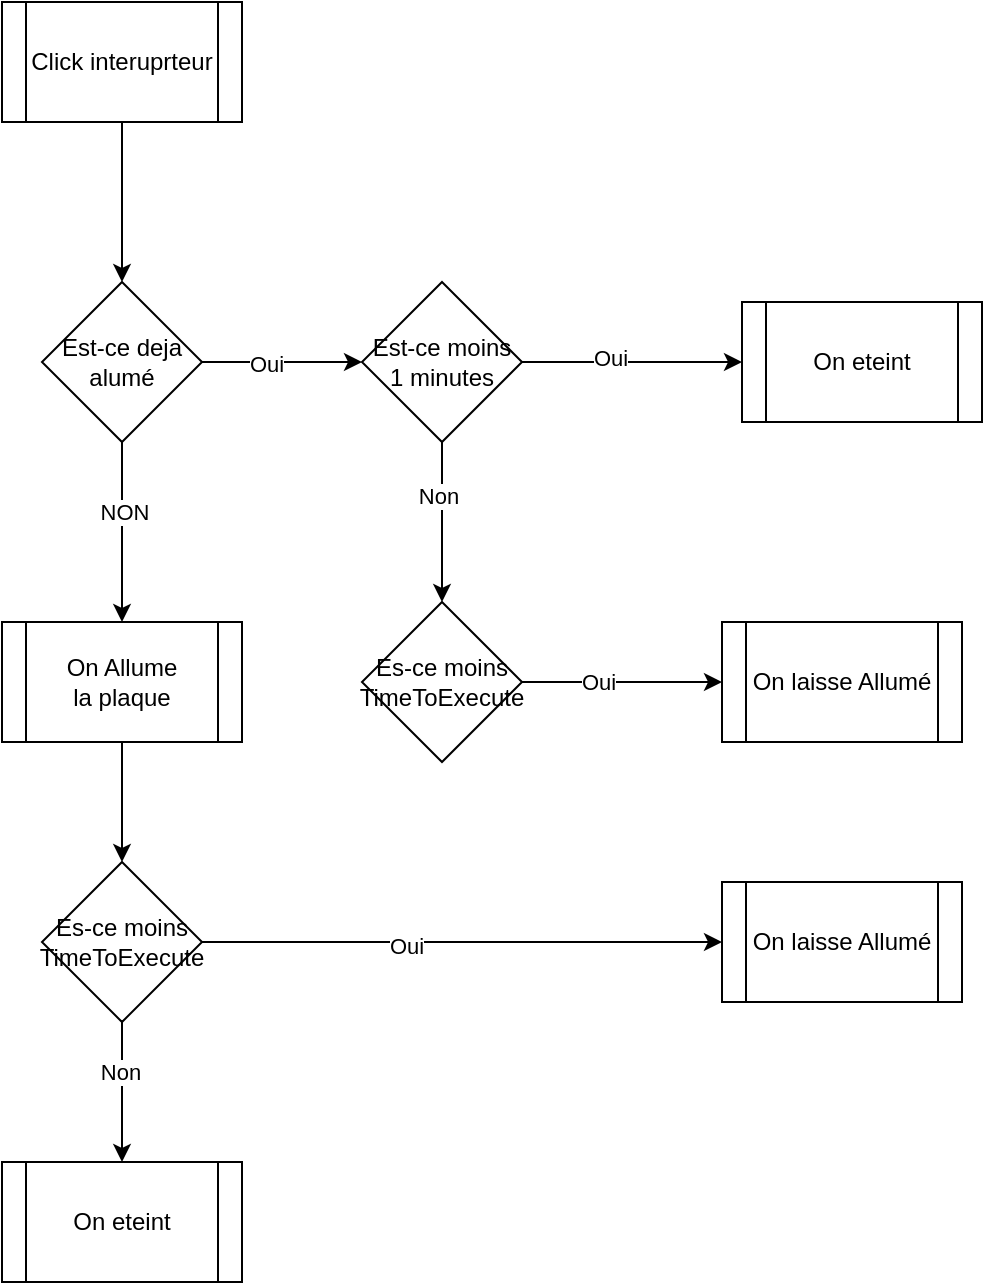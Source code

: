 <mxfile version="20.8.4" type="github">
  <diagram id="TYcSu8tNpFOf0ZvjNcH6" name="Page-1">
    <mxGraphModel dx="1045" dy="656" grid="1" gridSize="10" guides="1" tooltips="1" connect="1" arrows="1" fold="1" page="1" pageScale="1" pageWidth="850" pageHeight="1100" math="0" shadow="0">
      <root>
        <mxCell id="0" />
        <mxCell id="1" parent="0" />
        <mxCell id="Yu3_qK6GPPjBEt-hAF3I-13" style="edgeStyle=orthogonalEdgeStyle;rounded=0;orthogonalLoop=1;jettySize=auto;html=1;" edge="1" parent="1" source="Yu3_qK6GPPjBEt-hAF3I-4" target="Yu3_qK6GPPjBEt-hAF3I-5">
          <mxGeometry relative="1" as="geometry" />
        </mxCell>
        <mxCell id="Yu3_qK6GPPjBEt-hAF3I-4" value="Click interuprteur" style="shape=process;whiteSpace=wrap;html=1;backgroundOutline=1;" vertex="1" parent="1">
          <mxGeometry x="220" y="180" width="120" height="60" as="geometry" />
        </mxCell>
        <mxCell id="Yu3_qK6GPPjBEt-hAF3I-7" value="" style="edgeStyle=orthogonalEdgeStyle;rounded=0;orthogonalLoop=1;jettySize=auto;html=1;" edge="1" parent="1" source="Yu3_qK6GPPjBEt-hAF3I-5" target="Yu3_qK6GPPjBEt-hAF3I-6">
          <mxGeometry relative="1" as="geometry" />
        </mxCell>
        <mxCell id="Yu3_qK6GPPjBEt-hAF3I-10" value="Oui" style="edgeLabel;html=1;align=center;verticalAlign=middle;resizable=0;points=[];" vertex="1" connectable="0" parent="Yu3_qK6GPPjBEt-hAF3I-7">
          <mxGeometry x="-0.2" relative="1" as="geometry">
            <mxPoint y="1" as="offset" />
          </mxGeometry>
        </mxCell>
        <mxCell id="Yu3_qK6GPPjBEt-hAF3I-15" value="" style="edgeStyle=orthogonalEdgeStyle;rounded=0;orthogonalLoop=1;jettySize=auto;html=1;entryX=0.5;entryY=0;entryDx=0;entryDy=0;" edge="1" parent="1" source="Yu3_qK6GPPjBEt-hAF3I-5" target="Yu3_qK6GPPjBEt-hAF3I-23">
          <mxGeometry relative="1" as="geometry">
            <mxPoint x="280" y="480" as="targetPoint" />
          </mxGeometry>
        </mxCell>
        <mxCell id="Yu3_qK6GPPjBEt-hAF3I-16" value="NON" style="edgeLabel;html=1;align=center;verticalAlign=middle;resizable=0;points=[];" vertex="1" connectable="0" parent="Yu3_qK6GPPjBEt-hAF3I-15">
          <mxGeometry x="-0.225" y="1" relative="1" as="geometry">
            <mxPoint as="offset" />
          </mxGeometry>
        </mxCell>
        <mxCell id="Yu3_qK6GPPjBEt-hAF3I-5" value="Est-ce deja alumé" style="rhombus;whiteSpace=wrap;html=1;" vertex="1" parent="1">
          <mxGeometry x="240" y="320" width="80" height="80" as="geometry" />
        </mxCell>
        <mxCell id="Yu3_qK6GPPjBEt-hAF3I-9" value="" style="edgeStyle=orthogonalEdgeStyle;rounded=0;orthogonalLoop=1;jettySize=auto;html=1;" edge="1" parent="1" source="Yu3_qK6GPPjBEt-hAF3I-6" target="Yu3_qK6GPPjBEt-hAF3I-12">
          <mxGeometry relative="1" as="geometry">
            <mxPoint x="560" y="360" as="targetPoint" />
          </mxGeometry>
        </mxCell>
        <mxCell id="Yu3_qK6GPPjBEt-hAF3I-11" value="Oui" style="edgeLabel;html=1;align=center;verticalAlign=middle;resizable=0;points=[];" vertex="1" connectable="0" parent="Yu3_qK6GPPjBEt-hAF3I-9">
          <mxGeometry x="-0.2" y="2" relative="1" as="geometry">
            <mxPoint as="offset" />
          </mxGeometry>
        </mxCell>
        <mxCell id="Yu3_qK6GPPjBEt-hAF3I-18" value="" style="edgeStyle=orthogonalEdgeStyle;rounded=0;orthogonalLoop=1;jettySize=auto;html=1;" edge="1" parent="1" source="Yu3_qK6GPPjBEt-hAF3I-6" target="Yu3_qK6GPPjBEt-hAF3I-17">
          <mxGeometry relative="1" as="geometry" />
        </mxCell>
        <mxCell id="Yu3_qK6GPPjBEt-hAF3I-19" value="Non" style="edgeLabel;html=1;align=center;verticalAlign=middle;resizable=0;points=[];" vertex="1" connectable="0" parent="Yu3_qK6GPPjBEt-hAF3I-18">
          <mxGeometry x="-0.338" y="-2" relative="1" as="geometry">
            <mxPoint as="offset" />
          </mxGeometry>
        </mxCell>
        <mxCell id="Yu3_qK6GPPjBEt-hAF3I-6" value="Est-ce moins 1 minutes" style="rhombus;whiteSpace=wrap;html=1;" vertex="1" parent="1">
          <mxGeometry x="400" y="320" width="80" height="80" as="geometry" />
        </mxCell>
        <mxCell id="Yu3_qK6GPPjBEt-hAF3I-12" value="On eteint" style="shape=process;whiteSpace=wrap;html=1;backgroundOutline=1;" vertex="1" parent="1">
          <mxGeometry x="590" y="330" width="120" height="60" as="geometry" />
        </mxCell>
        <mxCell id="Yu3_qK6GPPjBEt-hAF3I-21" style="edgeStyle=orthogonalEdgeStyle;rounded=0;orthogonalLoop=1;jettySize=auto;html=1;entryX=0;entryY=0.5;entryDx=0;entryDy=0;" edge="1" parent="1" source="Yu3_qK6GPPjBEt-hAF3I-17" target="Yu3_qK6GPPjBEt-hAF3I-20">
          <mxGeometry relative="1" as="geometry" />
        </mxCell>
        <mxCell id="Yu3_qK6GPPjBEt-hAF3I-22" value="Oui" style="edgeLabel;html=1;align=center;verticalAlign=middle;resizable=0;points=[];" vertex="1" connectable="0" parent="Yu3_qK6GPPjBEt-hAF3I-21">
          <mxGeometry x="-0.24" y="1" relative="1" as="geometry">
            <mxPoint y="1" as="offset" />
          </mxGeometry>
        </mxCell>
        <mxCell id="Yu3_qK6GPPjBEt-hAF3I-17" value="Es-ce moins&lt;br&gt;TimeToExecute" style="rhombus;whiteSpace=wrap;html=1;" vertex="1" parent="1">
          <mxGeometry x="400" y="480" width="80" height="80" as="geometry" />
        </mxCell>
        <mxCell id="Yu3_qK6GPPjBEt-hAF3I-20" value="On laisse Allumé" style="shape=process;whiteSpace=wrap;html=1;backgroundOutline=1;" vertex="1" parent="1">
          <mxGeometry x="580" y="490" width="120" height="60" as="geometry" />
        </mxCell>
        <mxCell id="Yu3_qK6GPPjBEt-hAF3I-25" style="edgeStyle=orthogonalEdgeStyle;rounded=0;orthogonalLoop=1;jettySize=auto;html=1;entryX=0.5;entryY=0;entryDx=0;entryDy=0;" edge="1" parent="1" source="Yu3_qK6GPPjBEt-hAF3I-23" target="Yu3_qK6GPPjBEt-hAF3I-24">
          <mxGeometry relative="1" as="geometry" />
        </mxCell>
        <mxCell id="Yu3_qK6GPPjBEt-hAF3I-23" value="On Allume&lt;br&gt;la plaque" style="shape=process;whiteSpace=wrap;html=1;backgroundOutline=1;" vertex="1" parent="1">
          <mxGeometry x="220" y="490" width="120" height="60" as="geometry" />
        </mxCell>
        <mxCell id="Yu3_qK6GPPjBEt-hAF3I-27" style="edgeStyle=orthogonalEdgeStyle;rounded=0;orthogonalLoop=1;jettySize=auto;html=1;" edge="1" parent="1" source="Yu3_qK6GPPjBEt-hAF3I-24" target="Yu3_qK6GPPjBEt-hAF3I-26">
          <mxGeometry relative="1" as="geometry" />
        </mxCell>
        <mxCell id="Yu3_qK6GPPjBEt-hAF3I-28" value="Oui" style="edgeLabel;html=1;align=center;verticalAlign=middle;resizable=0;points=[];" vertex="1" connectable="0" parent="Yu3_qK6GPPjBEt-hAF3I-27">
          <mxGeometry x="-0.215" y="-2" relative="1" as="geometry">
            <mxPoint as="offset" />
          </mxGeometry>
        </mxCell>
        <mxCell id="Yu3_qK6GPPjBEt-hAF3I-30" style="edgeStyle=orthogonalEdgeStyle;rounded=0;orthogonalLoop=1;jettySize=auto;html=1;entryX=0.5;entryY=0;entryDx=0;entryDy=0;" edge="1" parent="1" source="Yu3_qK6GPPjBEt-hAF3I-24" target="Yu3_qK6GPPjBEt-hAF3I-29">
          <mxGeometry relative="1" as="geometry" />
        </mxCell>
        <mxCell id="Yu3_qK6GPPjBEt-hAF3I-31" value="Non" style="edgeLabel;html=1;align=center;verticalAlign=middle;resizable=0;points=[];" vertex="1" connectable="0" parent="Yu3_qK6GPPjBEt-hAF3I-30">
          <mxGeometry x="-0.286" y="-1" relative="1" as="geometry">
            <mxPoint as="offset" />
          </mxGeometry>
        </mxCell>
        <mxCell id="Yu3_qK6GPPjBEt-hAF3I-24" value="Es-ce moins&lt;br&gt;TimeToExecute" style="rhombus;whiteSpace=wrap;html=1;" vertex="1" parent="1">
          <mxGeometry x="240" y="610" width="80" height="80" as="geometry" />
        </mxCell>
        <mxCell id="Yu3_qK6GPPjBEt-hAF3I-26" value="On laisse Allumé" style="shape=process;whiteSpace=wrap;html=1;backgroundOutline=1;" vertex="1" parent="1">
          <mxGeometry x="580" y="620" width="120" height="60" as="geometry" />
        </mxCell>
        <mxCell id="Yu3_qK6GPPjBEt-hAF3I-29" value="On eteint" style="shape=process;whiteSpace=wrap;html=1;backgroundOutline=1;" vertex="1" parent="1">
          <mxGeometry x="220" y="760" width="120" height="60" as="geometry" />
        </mxCell>
      </root>
    </mxGraphModel>
  </diagram>
</mxfile>
